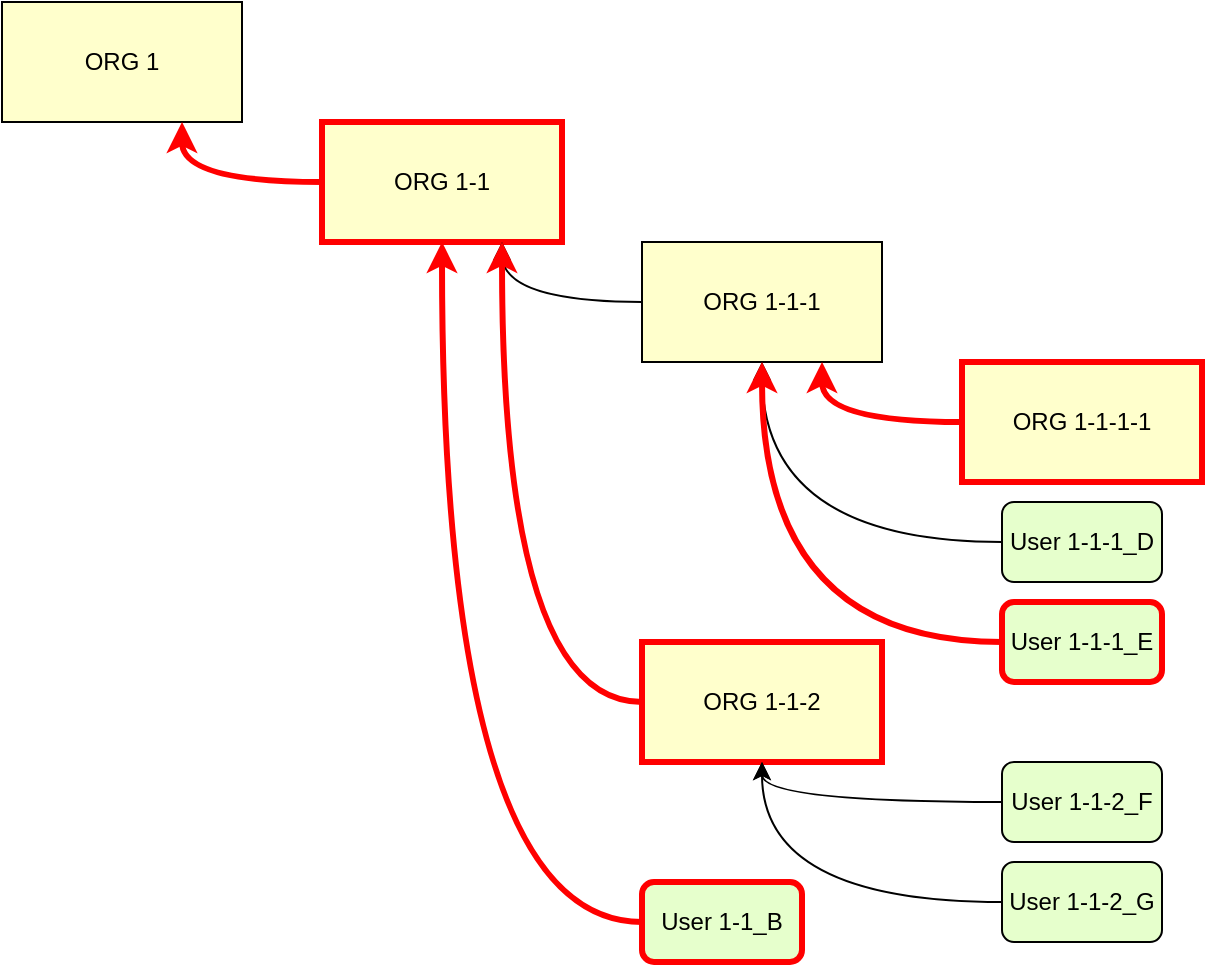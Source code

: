 <mxfile version="14.6.13" type="device"><diagram id="bHrfJNesrmCTwWRKGMtK" name="Page-1"><mxGraphModel dx="2062" dy="1161" grid="1" gridSize="10" guides="1" tooltips="1" connect="1" arrows="1" fold="1" page="1" pageScale="1" pageWidth="850" pageHeight="1100" math="0" shadow="0"><root><mxCell id="0"/><mxCell id="1" parent="0"/><mxCell id="fIGMMD6ehNevRJVuvTgN-20" value="ORG 1" style="rounded=0;whiteSpace=wrap;html=1;fillColor=#FFFFCC;" vertex="1" parent="1"><mxGeometry x="40" y="40" width="120" height="60" as="geometry"/></mxCell><mxCell id="fIGMMD6ehNevRJVuvTgN-21" style="edgeStyle=orthogonalEdgeStyle;curved=1;rounded=0;orthogonalLoop=1;jettySize=auto;html=1;exitX=0;exitY=0.5;exitDx=0;exitDy=0;entryX=0.75;entryY=1;entryDx=0;entryDy=0;strokeColor=#FF0000;strokeWidth=3;" edge="1" parent="1" source="fIGMMD6ehNevRJVuvTgN-22" target="fIGMMD6ehNevRJVuvTgN-20"><mxGeometry relative="1" as="geometry"/></mxCell><mxCell id="fIGMMD6ehNevRJVuvTgN-22" value="ORG 1-1" style="rounded=0;whiteSpace=wrap;html=1;fillColor=#FFFFCC;strokeColor=#FF0000;strokeWidth=3;" vertex="1" parent="1"><mxGeometry x="200" y="100" width="120" height="60" as="geometry"/></mxCell><mxCell id="fIGMMD6ehNevRJVuvTgN-23" style="edgeStyle=orthogonalEdgeStyle;curved=1;rounded=0;orthogonalLoop=1;jettySize=auto;html=1;exitX=0;exitY=0.5;exitDx=0;exitDy=0;entryX=0.75;entryY=1;entryDx=0;entryDy=0;" edge="1" parent="1" source="fIGMMD6ehNevRJVuvTgN-24" target="fIGMMD6ehNevRJVuvTgN-22"><mxGeometry relative="1" as="geometry"/></mxCell><mxCell id="fIGMMD6ehNevRJVuvTgN-24" value="&lt;div&gt;ORG 1-1-1&lt;/div&gt;" style="rounded=0;whiteSpace=wrap;html=1;fillColor=#FFFFCC;" vertex="1" parent="1"><mxGeometry x="360" y="160" width="120" height="60" as="geometry"/></mxCell><mxCell id="fIGMMD6ehNevRJVuvTgN-25" style="edgeStyle=orthogonalEdgeStyle;curved=1;rounded=0;orthogonalLoop=1;jettySize=auto;html=1;exitX=0;exitY=0.5;exitDx=0;exitDy=0;entryX=0.75;entryY=1;entryDx=0;entryDy=0;strokeColor=#FF0000;strokeWidth=3;" edge="1" parent="1" source="fIGMMD6ehNevRJVuvTgN-26" target="fIGMMD6ehNevRJVuvTgN-22"><mxGeometry relative="1" as="geometry"><mxPoint x="290" y="170" as="targetPoint"/></mxGeometry></mxCell><mxCell id="fIGMMD6ehNevRJVuvTgN-26" value="&lt;div&gt;ORG 1-1-2&lt;/div&gt;" style="rounded=0;whiteSpace=wrap;html=1;fillColor=#FFFFCC;strokeColor=#FF0000;strokeWidth=3;" vertex="1" parent="1"><mxGeometry x="360" y="360" width="120" height="60" as="geometry"/></mxCell><mxCell id="fIGMMD6ehNevRJVuvTgN-27" style="edgeStyle=orthogonalEdgeStyle;curved=1;rounded=0;orthogonalLoop=1;jettySize=auto;html=1;exitX=0;exitY=0.5;exitDx=0;exitDy=0;entryX=0.5;entryY=1;entryDx=0;entryDy=0;strokeWidth=3;strokeColor=#FF0000;" edge="1" parent="1" source="fIGMMD6ehNevRJVuvTgN-28" target="fIGMMD6ehNevRJVuvTgN-22"><mxGeometry relative="1" as="geometry"/></mxCell><mxCell id="fIGMMD6ehNevRJVuvTgN-28" value="&lt;div&gt;User 1-1_B&lt;/div&gt;" style="rounded=1;whiteSpace=wrap;html=1;fillColor=#E6FFCC;strokeColor=#FF0000;strokeWidth=3;" vertex="1" parent="1"><mxGeometry x="360" y="480" width="80" height="40" as="geometry"/></mxCell><mxCell id="fIGMMD6ehNevRJVuvTgN-29" style="edgeStyle=orthogonalEdgeStyle;curved=1;rounded=0;orthogonalLoop=1;jettySize=auto;html=1;exitX=0;exitY=0.5;exitDx=0;exitDy=0;entryX=0.5;entryY=1;entryDx=0;entryDy=0;strokeWidth=1;" edge="1" parent="1" source="fIGMMD6ehNevRJVuvTgN-30" target="fIGMMD6ehNevRJVuvTgN-24"><mxGeometry relative="1" as="geometry"/></mxCell><mxCell id="fIGMMD6ehNevRJVuvTgN-30" value="&lt;div&gt;User 1-1-1_D&lt;/div&gt;" style="rounded=1;whiteSpace=wrap;html=1;fillColor=#E6FFCC;" vertex="1" parent="1"><mxGeometry x="540" y="290" width="80" height="40" as="geometry"/></mxCell><mxCell id="fIGMMD6ehNevRJVuvTgN-31" style="edgeStyle=orthogonalEdgeStyle;curved=1;rounded=0;orthogonalLoop=1;jettySize=auto;html=1;exitX=0;exitY=0.5;exitDx=0;exitDy=0;entryX=0.5;entryY=1;entryDx=0;entryDy=0;strokeWidth=3;strokeColor=#FF0000;" edge="1" parent="1" source="fIGMMD6ehNevRJVuvTgN-32" target="fIGMMD6ehNevRJVuvTgN-24"><mxGeometry relative="1" as="geometry"><mxPoint x="450" y="220" as="targetPoint"/></mxGeometry></mxCell><mxCell id="fIGMMD6ehNevRJVuvTgN-32" value="&lt;div&gt;User 1-1-1_E&lt;/div&gt;" style="rounded=1;whiteSpace=wrap;html=1;fillColor=#E6FFCC;strokeColor=#FF0000;strokeWidth=3;" vertex="1" parent="1"><mxGeometry x="540" y="340" width="80" height="40" as="geometry"/></mxCell><mxCell id="fIGMMD6ehNevRJVuvTgN-33" style="edgeStyle=orthogonalEdgeStyle;curved=1;rounded=0;orthogonalLoop=1;jettySize=auto;html=1;exitX=0;exitY=0.5;exitDx=0;exitDy=0;entryX=0.5;entryY=1;entryDx=0;entryDy=0;strokeWidth=1;" edge="1" parent="1" source="fIGMMD6ehNevRJVuvTgN-34" target="fIGMMD6ehNevRJVuvTgN-26"><mxGeometry relative="1" as="geometry"/></mxCell><mxCell id="fIGMMD6ehNevRJVuvTgN-34" value="&lt;div&gt;User 1-1-2_F&lt;/div&gt;" style="rounded=1;whiteSpace=wrap;html=1;fillColor=#E6FFCC;" vertex="1" parent="1"><mxGeometry x="540" y="420" width="80" height="40" as="geometry"/></mxCell><mxCell id="fIGMMD6ehNevRJVuvTgN-35" style="edgeStyle=orthogonalEdgeStyle;curved=1;rounded=0;orthogonalLoop=1;jettySize=auto;html=1;exitX=0;exitY=0.5;exitDx=0;exitDy=0;entryX=0.5;entryY=1;entryDx=0;entryDy=0;strokeWidth=1;" edge="1" parent="1" source="fIGMMD6ehNevRJVuvTgN-36" target="fIGMMD6ehNevRJVuvTgN-26"><mxGeometry relative="1" as="geometry"><mxPoint x="420" y="440" as="targetPoint"/></mxGeometry></mxCell><mxCell id="fIGMMD6ehNevRJVuvTgN-36" value="&lt;div&gt;User 1-1-2_G&lt;/div&gt;" style="rounded=1;whiteSpace=wrap;html=1;fillColor=#E6FFCC;" vertex="1" parent="1"><mxGeometry x="540" y="470" width="80" height="40" as="geometry"/></mxCell><mxCell id="fIGMMD6ehNevRJVuvTgN-37" style="edgeStyle=orthogonalEdgeStyle;curved=1;rounded=0;orthogonalLoop=1;jettySize=auto;html=1;exitX=0;exitY=0.5;exitDx=0;exitDy=0;entryX=0.75;entryY=1;entryDx=0;entryDy=0;strokeColor=#FF0000;strokeWidth=3;" edge="1" parent="1" source="fIGMMD6ehNevRJVuvTgN-38" target="fIGMMD6ehNevRJVuvTgN-24"><mxGeometry relative="1" as="geometry"/></mxCell><mxCell id="fIGMMD6ehNevRJVuvTgN-38" value="&lt;div&gt;ORG 1-1-1-1&lt;/div&gt;" style="rounded=0;whiteSpace=wrap;html=1;fillColor=#FFFFCC;strokeColor=#FF0000;strokeWidth=3;" vertex="1" parent="1"><mxGeometry x="520" y="220" width="120" height="60" as="geometry"/></mxCell></root></mxGraphModel></diagram></mxfile>